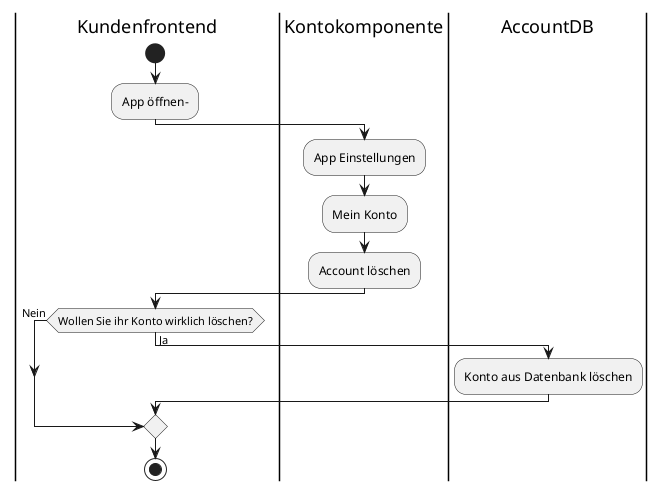 @startuml
'https://plantuml.com/activity-diagram-beta
'Kunde bucht für eine andere Person eine Fahrt.
|Kundenfrontend|
start
-App öffnen-
|Kontokomponente|
-App Einstellungen
-Mein Konto
-Account löschen

|Kundenfrontend|
if (Wollen Sie ihr Konto wirklich löschen?) is (Ja) then
|AccountDB|
  -Konto aus Datenbank löschen
else (Nein)

endif
|Kundenfrontend|
stop

@enduml

